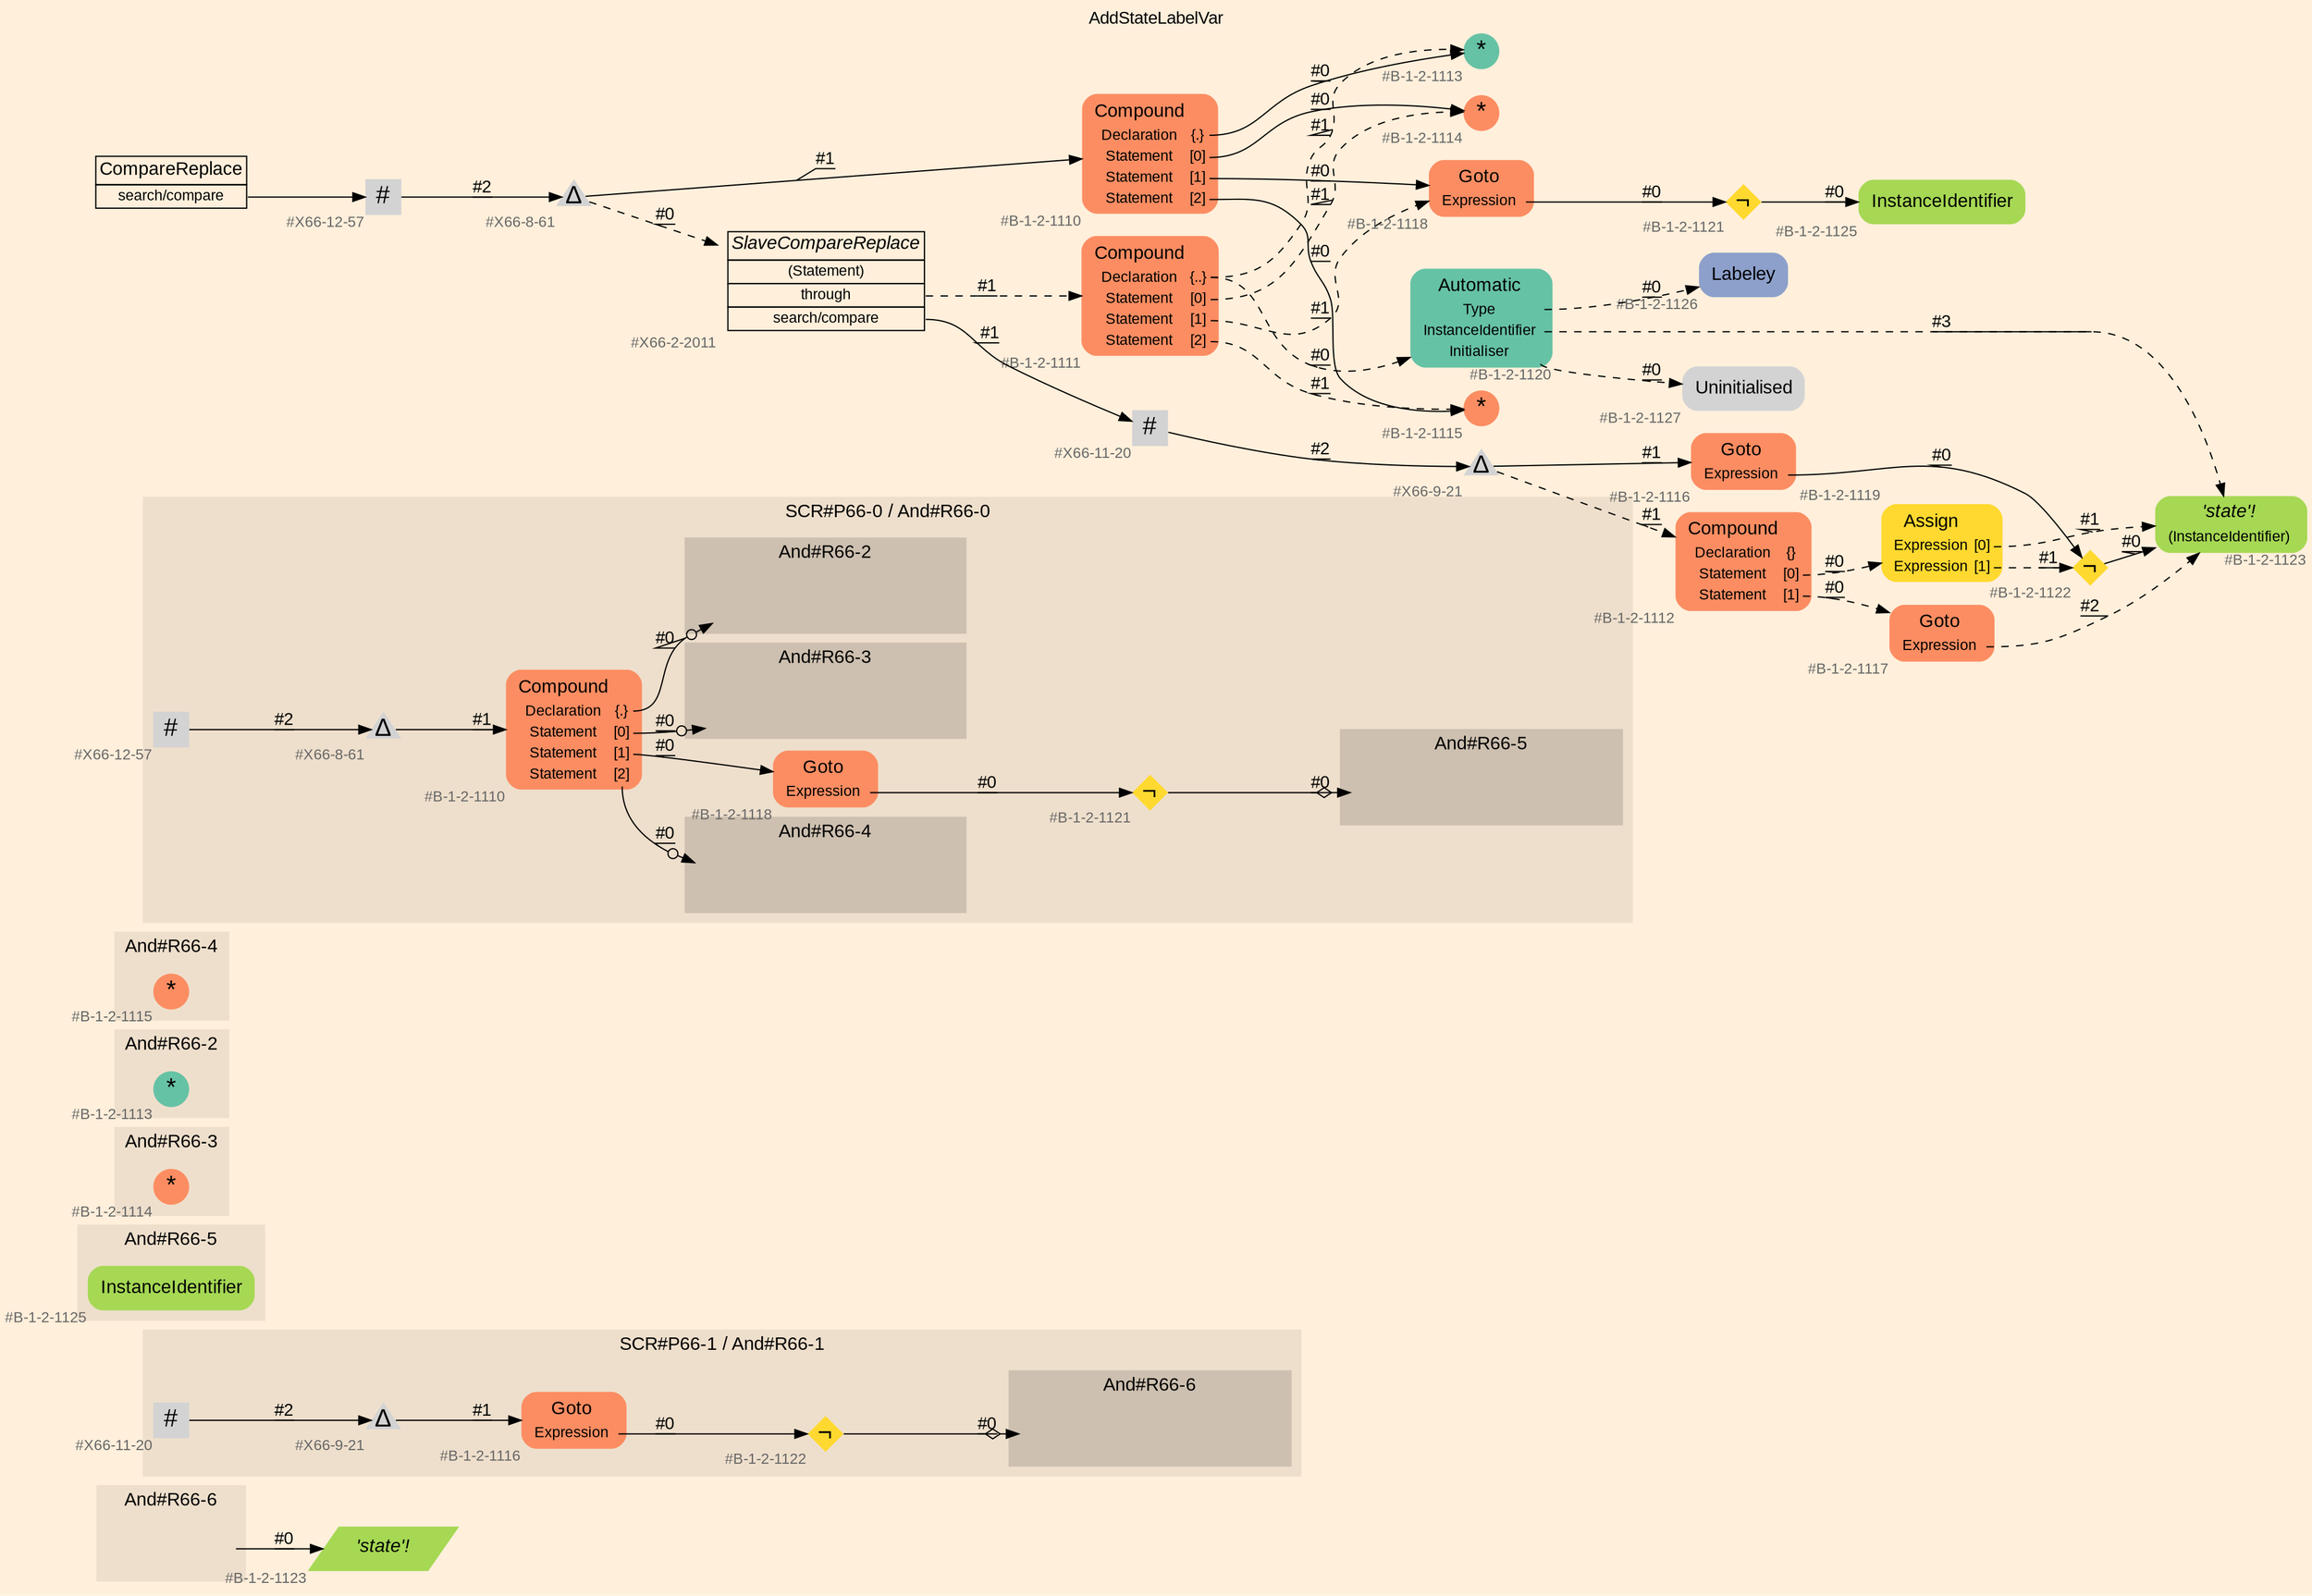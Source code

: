 digraph "AddStateLabelVar" {
label = "AddStateLabelVar"
labelloc = t
graph [
    rankdir = "LR"
    ranksep = 0.3
    bgcolor = antiquewhite1
    color = black
    fontcolor = black
    fontname = "Arial"
];
node [
    fontname = "Arial"
];
edge [
    fontname = "Arial"
];

// -------------------- figure And#R66-6 --------------------
// -------- region And#R66-6 ----------
subgraph "clusterAnd#R66-6" {
    label = "And#R66-6"
    style = "filled"
    color = antiquewhite2
    fontsize = "15"
    // -------- block And#R66-6/IRIP ----------
    "And#R66-6/IRIP" [
        fontsize = "12"
        fontcolor = grey40
        shape = "none"
        style = "invisible"
    ];
    
}

// -------- block And#R66-6/#B-1-2-1123 ----------
"And#R66-6/#B-1-2-1123" [
    fillcolor = "/set28/5"
    xlabel = "#B-1-2-1123"
    fontsize = "12"
    fontcolor = grey40
    shape = "parallelogram"
    label = <<FONT COLOR="black" POINT-SIZE="15"><I>'state'!</I></FONT>>
    style = "filled"
    penwidth = 0.0
];

"And#R66-6/IRIP" -> "And#R66-6/#B-1-2-1123" [
    label = "#0"
    decorate = true
    color = black
    fontcolor = black
];


// -------------------- figure And#R66-1 --------------------
// -------- region And#R66-1 ----------
subgraph "clusterAnd#R66-1" {
    label = "SCR#P66-1 / And#R66-1"
    style = "filled"
    color = antiquewhite2
    fontsize = "15"
    // -------- block And#R66-1/#B-1-2-1122 ----------
    "And#R66-1/#B-1-2-1122" [
        fillcolor = "/set28/6"
        xlabel = "#B-1-2-1122"
        fontsize = "12"
        fontcolor = grey40
        shape = "diamond"
        label = <<FONT COLOR="black" POINT-SIZE="20">¬</FONT>>
        style = "filled"
        penwidth = 0.0
        fixedsize = true
        width = 0.4
        height = 0.4
    ];
    
    // -------- block And#R66-1/#B-1-2-1116 ----------
    "And#R66-1/#B-1-2-1116" [
        fillcolor = "/set28/2"
        xlabel = "#B-1-2-1116"
        fontsize = "12"
        fontcolor = grey40
        shape = "plaintext"
        label = <<TABLE BORDER="0" CELLBORDER="0" CELLSPACING="0">
         <TR><TD><FONT COLOR="black" POINT-SIZE="15">Goto</FONT></TD></TR>
         <TR><TD><FONT COLOR="black" POINT-SIZE="12">Expression</FONT></TD><TD PORT="port0"></TD></TR>
        </TABLE>>
        style = "rounded,filled"
    ];
    
    // -------- block And#R66-1/#X66-11-20 ----------
    "And#R66-1/#X66-11-20" [
        xlabel = "#X66-11-20"
        fontsize = "12"
        fontcolor = grey40
        shape = "square"
        label = <<FONT COLOR="black" POINT-SIZE="20">#</FONT>>
        style = "filled"
        penwidth = 0.0
        fixedsize = true
        width = 0.4
        height = 0.4
    ];
    
    // -------- block And#R66-1/#X66-9-21 ----------
    "And#R66-1/#X66-9-21" [
        xlabel = "#X66-9-21"
        fontsize = "12"
        fontcolor = grey40
        shape = "triangle"
        label = <<FONT COLOR="black" POINT-SIZE="20">Δ</FONT>>
        style = "filled"
        penwidth = 0.0
        fixedsize = true
        width = 0.4
        height = 0.4
    ];
    
    // -------- region And#R66-1/And#R66-6 ----------
    subgraph "clusterAnd#R66-1/And#R66-6" {
        label = "And#R66-6"
        style = "filled"
        color = antiquewhite3
        fontsize = "15"
        // -------- block And#R66-1/And#R66-6/#B-1-2-1123 ----------
        "And#R66-1/And#R66-6/#B-1-2-1123" [
            fillcolor = "/set28/5"
            xlabel = "#B-1-2-1123"
            fontsize = "12"
            fontcolor = grey40
            shape = "none"
            style = "invisible"
        ];
        
    }
    
}

"And#R66-1/#B-1-2-1122" -> "And#R66-1/And#R66-6/#B-1-2-1123" [
    arrowhead="normalnoneodiamond"
    label = "#0"
    decorate = true
    color = black
    fontcolor = black
];

"And#R66-1/#B-1-2-1116":port0 -> "And#R66-1/#B-1-2-1122" [
    label = "#0"
    decorate = true
    color = black
    fontcolor = black
];

"And#R66-1/#X66-11-20" -> "And#R66-1/#X66-9-21" [
    label = "#2"
    decorate = true
    color = black
    fontcolor = black
];

"And#R66-1/#X66-9-21" -> "And#R66-1/#B-1-2-1116" [
    label = "#1"
    decorate = true
    color = black
    fontcolor = black
];


// -------------------- figure And#R66-5 --------------------
// -------- region And#R66-5 ----------
subgraph "clusterAnd#R66-5" {
    label = "And#R66-5"
    style = "filled"
    color = antiquewhite2
    fontsize = "15"
    // -------- block And#R66-5/#B-1-2-1125 ----------
    "And#R66-5/#B-1-2-1125" [
        fillcolor = "/set28/5"
        xlabel = "#B-1-2-1125"
        fontsize = "12"
        fontcolor = grey40
        shape = "plaintext"
        label = <<TABLE BORDER="0" CELLBORDER="0" CELLSPACING="0">
         <TR><TD><FONT COLOR="black" POINT-SIZE="15">InstanceIdentifier</FONT></TD></TR>
        </TABLE>>
        style = "rounded,filled"
    ];
    
}


// -------------------- figure And#R66-3 --------------------
// -------- region And#R66-3 ----------
subgraph "clusterAnd#R66-3" {
    label = "And#R66-3"
    style = "filled"
    color = antiquewhite2
    fontsize = "15"
    // -------- block And#R66-3/#B-1-2-1114 ----------
    "And#R66-3/#B-1-2-1114" [
        fillcolor = "/set28/2"
        xlabel = "#B-1-2-1114"
        fontsize = "12"
        fontcolor = grey40
        shape = "circle"
        label = <<FONT COLOR="black" POINT-SIZE="20">*</FONT>>
        style = "filled"
        penwidth = 0.0
        fixedsize = true
        width = 0.4
        height = 0.4
    ];
    
}


// -------------------- figure And#R66-2 --------------------
// -------- region And#R66-2 ----------
subgraph "clusterAnd#R66-2" {
    label = "And#R66-2"
    style = "filled"
    color = antiquewhite2
    fontsize = "15"
    // -------- block And#R66-2/#B-1-2-1113 ----------
    "And#R66-2/#B-1-2-1113" [
        fillcolor = "/set28/1"
        xlabel = "#B-1-2-1113"
        fontsize = "12"
        fontcolor = grey40
        shape = "circle"
        label = <<FONT COLOR="black" POINT-SIZE="20">*</FONT>>
        style = "filled"
        penwidth = 0.0
        fixedsize = true
        width = 0.4
        height = 0.4
    ];
    
}


// -------------------- figure And#R66-4 --------------------
// -------- region And#R66-4 ----------
subgraph "clusterAnd#R66-4" {
    label = "And#R66-4"
    style = "filled"
    color = antiquewhite2
    fontsize = "15"
    // -------- block And#R66-4/#B-1-2-1115 ----------
    "And#R66-4/#B-1-2-1115" [
        fillcolor = "/set28/2"
        xlabel = "#B-1-2-1115"
        fontsize = "12"
        fontcolor = grey40
        shape = "circle"
        label = <<FONT COLOR="black" POINT-SIZE="20">*</FONT>>
        style = "filled"
        penwidth = 0.0
        fixedsize = true
        width = 0.4
        height = 0.4
    ];
    
}


// -------------------- figure And#R66-0 --------------------
// -------- region And#R66-0 ----------
subgraph "clusterAnd#R66-0" {
    label = "SCR#P66-0 / And#R66-0"
    style = "filled"
    color = antiquewhite2
    fontsize = "15"
    // -------- block And#R66-0/#B-1-2-1110 ----------
    "And#R66-0/#B-1-2-1110" [
        fillcolor = "/set28/2"
        xlabel = "#B-1-2-1110"
        fontsize = "12"
        fontcolor = grey40
        shape = "plaintext"
        label = <<TABLE BORDER="0" CELLBORDER="0" CELLSPACING="0">
         <TR><TD><FONT COLOR="black" POINT-SIZE="15">Compound</FONT></TD></TR>
         <TR><TD><FONT COLOR="black" POINT-SIZE="12">Declaration</FONT></TD><TD PORT="port0"><FONT COLOR="black" POINT-SIZE="12">{.}</FONT></TD></TR>
         <TR><TD><FONT COLOR="black" POINT-SIZE="12">Statement</FONT></TD><TD PORT="port1"><FONT COLOR="black" POINT-SIZE="12">[0]</FONT></TD></TR>
         <TR><TD><FONT COLOR="black" POINT-SIZE="12">Statement</FONT></TD><TD PORT="port2"><FONT COLOR="black" POINT-SIZE="12">[1]</FONT></TD></TR>
         <TR><TD><FONT COLOR="black" POINT-SIZE="12">Statement</FONT></TD><TD PORT="port3"><FONT COLOR="black" POINT-SIZE="12">[2]</FONT></TD></TR>
        </TABLE>>
        style = "rounded,filled"
    ];
    
    // -------- block And#R66-0/#B-1-2-1118 ----------
    "And#R66-0/#B-1-2-1118" [
        fillcolor = "/set28/2"
        xlabel = "#B-1-2-1118"
        fontsize = "12"
        fontcolor = grey40
        shape = "plaintext"
        label = <<TABLE BORDER="0" CELLBORDER="0" CELLSPACING="0">
         <TR><TD><FONT COLOR="black" POINT-SIZE="15">Goto</FONT></TD></TR>
         <TR><TD><FONT COLOR="black" POINT-SIZE="12">Expression</FONT></TD><TD PORT="port0"></TD></TR>
        </TABLE>>
        style = "rounded,filled"
    ];
    
    // -------- block And#R66-0/#X66-8-61 ----------
    "And#R66-0/#X66-8-61" [
        xlabel = "#X66-8-61"
        fontsize = "12"
        fontcolor = grey40
        shape = "triangle"
        label = <<FONT COLOR="black" POINT-SIZE="20">Δ</FONT>>
        style = "filled"
        penwidth = 0.0
        fixedsize = true
        width = 0.4
        height = 0.4
    ];
    
    // -------- block And#R66-0/#X66-12-57 ----------
    "And#R66-0/#X66-12-57" [
        xlabel = "#X66-12-57"
        fontsize = "12"
        fontcolor = grey40
        shape = "square"
        label = <<FONT COLOR="black" POINT-SIZE="20">#</FONT>>
        style = "filled"
        penwidth = 0.0
        fixedsize = true
        width = 0.4
        height = 0.4
    ];
    
    // -------- block And#R66-0/#B-1-2-1121 ----------
    "And#R66-0/#B-1-2-1121" [
        fillcolor = "/set28/6"
        xlabel = "#B-1-2-1121"
        fontsize = "12"
        fontcolor = grey40
        shape = "diamond"
        label = <<FONT COLOR="black" POINT-SIZE="20">¬</FONT>>
        style = "filled"
        penwidth = 0.0
        fixedsize = true
        width = 0.4
        height = 0.4
    ];
    
    // -------- region And#R66-0/And#R66-2 ----------
    subgraph "clusterAnd#R66-0/And#R66-2" {
        label = "And#R66-2"
        style = "filled"
        color = antiquewhite3
        fontsize = "15"
        // -------- block And#R66-0/And#R66-2/#B-1-2-1113 ----------
        "And#R66-0/And#R66-2/#B-1-2-1113" [
            fillcolor = "/set28/1"
            xlabel = "#B-1-2-1113"
            fontsize = "12"
            fontcolor = grey40
            shape = "none"
            style = "invisible"
        ];
        
    }
    
    // -------- region And#R66-0/And#R66-3 ----------
    subgraph "clusterAnd#R66-0/And#R66-3" {
        label = "And#R66-3"
        style = "filled"
        color = antiquewhite3
        fontsize = "15"
        // -------- block And#R66-0/And#R66-3/#B-1-2-1114 ----------
        "And#R66-0/And#R66-3/#B-1-2-1114" [
            fillcolor = "/set28/2"
            xlabel = "#B-1-2-1114"
            fontsize = "12"
            fontcolor = grey40
            shape = "none"
            style = "invisible"
        ];
        
    }
    
    // -------- region And#R66-0/And#R66-4 ----------
    subgraph "clusterAnd#R66-0/And#R66-4" {
        label = "And#R66-4"
        style = "filled"
        color = antiquewhite3
        fontsize = "15"
        // -------- block And#R66-0/And#R66-4/#B-1-2-1115 ----------
        "And#R66-0/And#R66-4/#B-1-2-1115" [
            fillcolor = "/set28/2"
            xlabel = "#B-1-2-1115"
            fontsize = "12"
            fontcolor = grey40
            shape = "none"
            style = "invisible"
        ];
        
    }
    
    // -------- region And#R66-0/And#R66-5 ----------
    subgraph "clusterAnd#R66-0/And#R66-5" {
        label = "And#R66-5"
        style = "filled"
        color = antiquewhite3
        fontsize = "15"
        // -------- block And#R66-0/And#R66-5/#B-1-2-1125 ----------
        "And#R66-0/And#R66-5/#B-1-2-1125" [
            fillcolor = "/set28/5"
            xlabel = "#B-1-2-1125"
            fontsize = "12"
            fontcolor = grey40
            shape = "none"
            style = "invisible"
        ];
        
    }
    
}

"And#R66-0/#B-1-2-1110":port0 -> "And#R66-0/And#R66-2/#B-1-2-1113" [
    arrowhead="normalnoneodot"
    label = "#0"
    decorate = true
    color = black
    fontcolor = black
];

"And#R66-0/#B-1-2-1110":port1 -> "And#R66-0/And#R66-3/#B-1-2-1114" [
    arrowhead="normalnoneodot"
    label = "#0"
    decorate = true
    color = black
    fontcolor = black
];

"And#R66-0/#B-1-2-1110":port2 -> "And#R66-0/#B-1-2-1118" [
    label = "#0"
    decorate = true
    color = black
    fontcolor = black
];

"And#R66-0/#B-1-2-1110":port3 -> "And#R66-0/And#R66-4/#B-1-2-1115" [
    arrowhead="normalnoneodot"
    label = "#0"
    decorate = true
    color = black
    fontcolor = black
];

"And#R66-0/#B-1-2-1118":port0 -> "And#R66-0/#B-1-2-1121" [
    label = "#0"
    decorate = true
    color = black
    fontcolor = black
];

"And#R66-0/#X66-8-61" -> "And#R66-0/#B-1-2-1110" [
    label = "#1"
    decorate = true
    color = black
    fontcolor = black
];

"And#R66-0/#X66-12-57" -> "And#R66-0/#X66-8-61" [
    label = "#2"
    decorate = true
    color = black
    fontcolor = black
];

"And#R66-0/#B-1-2-1121" -> "And#R66-0/And#R66-5/#B-1-2-1125" [
    arrowhead="normalnoneodiamond"
    label = "#0"
    decorate = true
    color = black
    fontcolor = black
];


// -------------------- transformation figure --------------------
// -------- block CR#X66-10-66 ----------
"CR#X66-10-66" [
    fillcolor = antiquewhite1
    fontsize = "12"
    fontcolor = grey40
    shape = "plaintext"
    label = <<TABLE BORDER="0" CELLBORDER="1" CELLSPACING="0">
     <TR><TD><FONT COLOR="black" POINT-SIZE="15">CompareReplace</FONT></TD></TR>
     <TR><TD PORT="port0"><FONT COLOR="black" POINT-SIZE="12">search/compare</FONT></TD></TR>
    </TABLE>>
    style = "filled"
    color = black
];

// -------- block #X66-12-57 ----------
"#X66-12-57" [
    xlabel = "#X66-12-57"
    fontsize = "12"
    fontcolor = grey40
    shape = "square"
    label = <<FONT COLOR="black" POINT-SIZE="20">#</FONT>>
    style = "filled"
    penwidth = 0.0
    fixedsize = true
    width = 0.4
    height = 0.4
];

// -------- block #X66-8-61 ----------
"#X66-8-61" [
    xlabel = "#X66-8-61"
    fontsize = "12"
    fontcolor = grey40
    shape = "triangle"
    label = <<FONT COLOR="black" POINT-SIZE="20">Δ</FONT>>
    style = "filled"
    penwidth = 0.0
    fixedsize = true
    width = 0.4
    height = 0.4
];

// -------- block #B-1-2-1110 ----------
"#B-1-2-1110" [
    fillcolor = "/set28/2"
    xlabel = "#B-1-2-1110"
    fontsize = "12"
    fontcolor = grey40
    shape = "plaintext"
    label = <<TABLE BORDER="0" CELLBORDER="0" CELLSPACING="0">
     <TR><TD><FONT COLOR="black" POINT-SIZE="15">Compound</FONT></TD></TR>
     <TR><TD><FONT COLOR="black" POINT-SIZE="12">Declaration</FONT></TD><TD PORT="port0"><FONT COLOR="black" POINT-SIZE="12">{.}</FONT></TD></TR>
     <TR><TD><FONT COLOR="black" POINT-SIZE="12">Statement</FONT></TD><TD PORT="port1"><FONT COLOR="black" POINT-SIZE="12">[0]</FONT></TD></TR>
     <TR><TD><FONT COLOR="black" POINT-SIZE="12">Statement</FONT></TD><TD PORT="port2"><FONT COLOR="black" POINT-SIZE="12">[1]</FONT></TD></TR>
     <TR><TD><FONT COLOR="black" POINT-SIZE="12">Statement</FONT></TD><TD PORT="port3"><FONT COLOR="black" POINT-SIZE="12">[2]</FONT></TD></TR>
    </TABLE>>
    style = "rounded,filled"
];

// -------- block #B-1-2-1113 ----------
"#B-1-2-1113" [
    fillcolor = "/set28/1"
    xlabel = "#B-1-2-1113"
    fontsize = "12"
    fontcolor = grey40
    shape = "circle"
    label = <<FONT COLOR="black" POINT-SIZE="20">*</FONT>>
    style = "filled"
    penwidth = 0.0
    fixedsize = true
    width = 0.4
    height = 0.4
];

// -------- block #B-1-2-1114 ----------
"#B-1-2-1114" [
    fillcolor = "/set28/2"
    xlabel = "#B-1-2-1114"
    fontsize = "12"
    fontcolor = grey40
    shape = "circle"
    label = <<FONT COLOR="black" POINT-SIZE="20">*</FONT>>
    style = "filled"
    penwidth = 0.0
    fixedsize = true
    width = 0.4
    height = 0.4
];

// -------- block #B-1-2-1118 ----------
"#B-1-2-1118" [
    fillcolor = "/set28/2"
    xlabel = "#B-1-2-1118"
    fontsize = "12"
    fontcolor = grey40
    shape = "plaintext"
    label = <<TABLE BORDER="0" CELLBORDER="0" CELLSPACING="0">
     <TR><TD><FONT COLOR="black" POINT-SIZE="15">Goto</FONT></TD></TR>
     <TR><TD><FONT COLOR="black" POINT-SIZE="12">Expression</FONT></TD><TD PORT="port0"></TD></TR>
    </TABLE>>
    style = "rounded,filled"
];

// -------- block #B-1-2-1121 ----------
"#B-1-2-1121" [
    fillcolor = "/set28/6"
    xlabel = "#B-1-2-1121"
    fontsize = "12"
    fontcolor = grey40
    shape = "diamond"
    label = <<FONT COLOR="black" POINT-SIZE="20">¬</FONT>>
    style = "filled"
    penwidth = 0.0
    fixedsize = true
    width = 0.4
    height = 0.4
];

// -------- block #B-1-2-1125 ----------
"#B-1-2-1125" [
    fillcolor = "/set28/5"
    xlabel = "#B-1-2-1125"
    fontsize = "12"
    fontcolor = grey40
    shape = "plaintext"
    label = <<TABLE BORDER="0" CELLBORDER="0" CELLSPACING="0">
     <TR><TD><FONT COLOR="black" POINT-SIZE="15">InstanceIdentifier</FONT></TD></TR>
    </TABLE>>
    style = "rounded,filled"
];

// -------- block #B-1-2-1115 ----------
"#B-1-2-1115" [
    fillcolor = "/set28/2"
    xlabel = "#B-1-2-1115"
    fontsize = "12"
    fontcolor = grey40
    shape = "circle"
    label = <<FONT COLOR="black" POINT-SIZE="20">*</FONT>>
    style = "filled"
    penwidth = 0.0
    fixedsize = true
    width = 0.4
    height = 0.4
];

// -------- block #X66-2-2011 ----------
"#X66-2-2011" [
    fillcolor = antiquewhite1
    xlabel = "#X66-2-2011"
    fontsize = "12"
    fontcolor = grey40
    shape = "plaintext"
    label = <<TABLE BORDER="0" CELLBORDER="1" CELLSPACING="0">
     <TR><TD><FONT COLOR="black" POINT-SIZE="15"><I>SlaveCompareReplace</I></FONT></TD></TR>
     <TR><TD PORT="port0"><FONT COLOR="black" POINT-SIZE="12">(Statement)</FONT></TD></TR>
     <TR><TD PORT="port1"><FONT COLOR="black" POINT-SIZE="12">through</FONT></TD></TR>
     <TR><TD PORT="port2"><FONT COLOR="black" POINT-SIZE="12">search/compare</FONT></TD></TR>
    </TABLE>>
    style = "filled"
    color = black
];

// -------- block #B-1-2-1111 ----------
"#B-1-2-1111" [
    fillcolor = "/set28/2"
    xlabel = "#B-1-2-1111"
    fontsize = "12"
    fontcolor = grey40
    shape = "plaintext"
    label = <<TABLE BORDER="0" CELLBORDER="0" CELLSPACING="0">
     <TR><TD><FONT COLOR="black" POINT-SIZE="15">Compound</FONT></TD></TR>
     <TR><TD><FONT COLOR="black" POINT-SIZE="12">Declaration</FONT></TD><TD PORT="port0"><FONT COLOR="black" POINT-SIZE="12">{..}</FONT></TD></TR>
     <TR><TD><FONT COLOR="black" POINT-SIZE="12">Statement</FONT></TD><TD PORT="port1"><FONT COLOR="black" POINT-SIZE="12">[0]</FONT></TD></TR>
     <TR><TD><FONT COLOR="black" POINT-SIZE="12">Statement</FONT></TD><TD PORT="port2"><FONT COLOR="black" POINT-SIZE="12">[1]</FONT></TD></TR>
     <TR><TD><FONT COLOR="black" POINT-SIZE="12">Statement</FONT></TD><TD PORT="port3"><FONT COLOR="black" POINT-SIZE="12">[2]</FONT></TD></TR>
    </TABLE>>
    style = "rounded,filled"
];

// -------- block #B-1-2-1120 ----------
"#B-1-2-1120" [
    fillcolor = "/set28/1"
    xlabel = "#B-1-2-1120"
    fontsize = "12"
    fontcolor = grey40
    shape = "plaintext"
    label = <<TABLE BORDER="0" CELLBORDER="0" CELLSPACING="0">
     <TR><TD><FONT COLOR="black" POINT-SIZE="15">Automatic</FONT></TD></TR>
     <TR><TD><FONT COLOR="black" POINT-SIZE="12">Type</FONT></TD><TD PORT="port0"></TD></TR>
     <TR><TD><FONT COLOR="black" POINT-SIZE="12">InstanceIdentifier</FONT></TD><TD PORT="port1"></TD></TR>
     <TR><TD><FONT COLOR="black" POINT-SIZE="12">Initialiser</FONT></TD><TD PORT="port2"></TD></TR>
    </TABLE>>
    style = "rounded,filled"
];

// -------- block #B-1-2-1126 ----------
"#B-1-2-1126" [
    fillcolor = "/set28/3"
    xlabel = "#B-1-2-1126"
    fontsize = "12"
    fontcolor = grey40
    shape = "plaintext"
    label = <<TABLE BORDER="0" CELLBORDER="0" CELLSPACING="0">
     <TR><TD><FONT COLOR="black" POINT-SIZE="15">Labeley</FONT></TD></TR>
    </TABLE>>
    style = "rounded,filled"
];

// -------- block #B-1-2-1123 ----------
"#B-1-2-1123" [
    fillcolor = "/set28/5"
    xlabel = "#B-1-2-1123"
    fontsize = "12"
    fontcolor = grey40
    shape = "plaintext"
    label = <<TABLE BORDER="0" CELLBORDER="0" CELLSPACING="0">
     <TR><TD><FONT COLOR="black" POINT-SIZE="15"><I>'state'!</I></FONT></TD></TR>
     <TR><TD><FONT COLOR="black" POINT-SIZE="12">(InstanceIdentifier)</FONT></TD><TD PORT="port0"></TD></TR>
    </TABLE>>
    style = "rounded,filled"
];

// -------- block #B-1-2-1127 ----------
"#B-1-2-1127" [
    xlabel = "#B-1-2-1127"
    fontsize = "12"
    fontcolor = grey40
    shape = "plaintext"
    label = <<TABLE BORDER="0" CELLBORDER="0" CELLSPACING="0">
     <TR><TD><FONT COLOR="black" POINT-SIZE="15">Uninitialised</FONT></TD></TR>
    </TABLE>>
    style = "rounded,filled"
];

// -------- block #X66-11-20 ----------
"#X66-11-20" [
    xlabel = "#X66-11-20"
    fontsize = "12"
    fontcolor = grey40
    shape = "square"
    label = <<FONT COLOR="black" POINT-SIZE="20">#</FONT>>
    style = "filled"
    penwidth = 0.0
    fixedsize = true
    width = 0.4
    height = 0.4
];

// -------- block #X66-9-21 ----------
"#X66-9-21" [
    xlabel = "#X66-9-21"
    fontsize = "12"
    fontcolor = grey40
    shape = "triangle"
    label = <<FONT COLOR="black" POINT-SIZE="20">Δ</FONT>>
    style = "filled"
    penwidth = 0.0
    fixedsize = true
    width = 0.4
    height = 0.4
];

// -------- block #B-1-2-1116 ----------
"#B-1-2-1116" [
    fillcolor = "/set28/2"
    xlabel = "#B-1-2-1116"
    fontsize = "12"
    fontcolor = grey40
    shape = "plaintext"
    label = <<TABLE BORDER="0" CELLBORDER="0" CELLSPACING="0">
     <TR><TD><FONT COLOR="black" POINT-SIZE="15">Goto</FONT></TD></TR>
     <TR><TD><FONT COLOR="black" POINT-SIZE="12">Expression</FONT></TD><TD PORT="port0"></TD></TR>
    </TABLE>>
    style = "rounded,filled"
];

// -------- block #B-1-2-1122 ----------
"#B-1-2-1122" [
    fillcolor = "/set28/6"
    xlabel = "#B-1-2-1122"
    fontsize = "12"
    fontcolor = grey40
    shape = "diamond"
    label = <<FONT COLOR="black" POINT-SIZE="20">¬</FONT>>
    style = "filled"
    penwidth = 0.0
    fixedsize = true
    width = 0.4
    height = 0.4
];

// -------- block #B-1-2-1112 ----------
"#B-1-2-1112" [
    fillcolor = "/set28/2"
    xlabel = "#B-1-2-1112"
    fontsize = "12"
    fontcolor = grey40
    shape = "plaintext"
    label = <<TABLE BORDER="0" CELLBORDER="0" CELLSPACING="0">
     <TR><TD><FONT COLOR="black" POINT-SIZE="15">Compound</FONT></TD></TR>
     <TR><TD><FONT COLOR="black" POINT-SIZE="12">Declaration</FONT></TD><TD PORT="port0"><FONT COLOR="black" POINT-SIZE="12">{}</FONT></TD></TR>
     <TR><TD><FONT COLOR="black" POINT-SIZE="12">Statement</FONT></TD><TD PORT="port1"><FONT COLOR="black" POINT-SIZE="12">[0]</FONT></TD></TR>
     <TR><TD><FONT COLOR="black" POINT-SIZE="12">Statement</FONT></TD><TD PORT="port2"><FONT COLOR="black" POINT-SIZE="12">[1]</FONT></TD></TR>
    </TABLE>>
    style = "rounded,filled"
];

// -------- block #B-1-2-1119 ----------
"#B-1-2-1119" [
    fillcolor = "/set28/6"
    xlabel = "#B-1-2-1119"
    fontsize = "12"
    fontcolor = grey40
    shape = "plaintext"
    label = <<TABLE BORDER="0" CELLBORDER="0" CELLSPACING="0">
     <TR><TD><FONT COLOR="black" POINT-SIZE="15">Assign</FONT></TD></TR>
     <TR><TD><FONT COLOR="black" POINT-SIZE="12">Expression</FONT></TD><TD PORT="port0"><FONT COLOR="black" POINT-SIZE="12">[0]</FONT></TD></TR>
     <TR><TD><FONT COLOR="black" POINT-SIZE="12">Expression</FONT></TD><TD PORT="port1"><FONT COLOR="black" POINT-SIZE="12">[1]</FONT></TD></TR>
    </TABLE>>
    style = "rounded,filled"
];

// -------- block #B-1-2-1117 ----------
"#B-1-2-1117" [
    fillcolor = "/set28/2"
    xlabel = "#B-1-2-1117"
    fontsize = "12"
    fontcolor = grey40
    shape = "plaintext"
    label = <<TABLE BORDER="0" CELLBORDER="0" CELLSPACING="0">
     <TR><TD><FONT COLOR="black" POINT-SIZE="15">Goto</FONT></TD></TR>
     <TR><TD><FONT COLOR="black" POINT-SIZE="12">Expression</FONT></TD><TD PORT="port0"></TD></TR>
    </TABLE>>
    style = "rounded,filled"
];

"CR#X66-10-66":port0 -> "#X66-12-57" [
    label = ""
    decorate = true
    color = black
    fontcolor = black
];

"#X66-12-57" -> "#X66-8-61" [
    label = "#2"
    decorate = true
    color = black
    fontcolor = black
];

"#X66-8-61" -> "#B-1-2-1110" [
    label = "#1"
    decorate = true
    color = black
    fontcolor = black
];

"#X66-8-61" -> "#X66-2-2011" [
    style="dashed"
    label = "#0"
    decorate = true
    color = black
    fontcolor = black
];

"#B-1-2-1110":port0 -> "#B-1-2-1113" [
    label = "#0"
    decorate = true
    color = black
    fontcolor = black
];

"#B-1-2-1110":port1 -> "#B-1-2-1114" [
    label = "#0"
    decorate = true
    color = black
    fontcolor = black
];

"#B-1-2-1110":port2 -> "#B-1-2-1118" [
    label = "#0"
    decorate = true
    color = black
    fontcolor = black
];

"#B-1-2-1110":port3 -> "#B-1-2-1115" [
    label = "#0"
    decorate = true
    color = black
    fontcolor = black
];

"#B-1-2-1118":port0 -> "#B-1-2-1121" [
    label = "#0"
    decorate = true
    color = black
    fontcolor = black
];

"#B-1-2-1121" -> "#B-1-2-1125" [
    label = "#0"
    decorate = true
    color = black
    fontcolor = black
];

"#X66-2-2011":port1 -> "#B-1-2-1111" [
    style="dashed"
    label = "#1"
    decorate = true
    color = black
    fontcolor = black
];

"#X66-2-2011":port2 -> "#X66-11-20" [
    label = " #1"
    decorate = true
    color = black
    fontcolor = black
];

"#B-1-2-1111":port0 -> "#B-1-2-1120" [
    style="dashed"
    label = "#0"
    decorate = true
    color = black
    fontcolor = black
];

"#B-1-2-1111":port0 -> "#B-1-2-1113" [
    style="dashed"
    label = "#1"
    decorate = true
    color = black
    fontcolor = black
];

"#B-1-2-1111":port1 -> "#B-1-2-1114" [
    style="dashed"
    label = "#1"
    decorate = true
    color = black
    fontcolor = black
];

"#B-1-2-1111":port2 -> "#B-1-2-1118" [
    style="dashed"
    label = "#1"
    decorate = true
    color = black
    fontcolor = black
];

"#B-1-2-1111":port3 -> "#B-1-2-1115" [
    style="dashed"
    label = "#1"
    decorate = true
    color = black
    fontcolor = black
];

"#B-1-2-1120":port0 -> "#B-1-2-1126" [
    style="dashed"
    label = "#0"
    decorate = true
    color = black
    fontcolor = black
];

"#B-1-2-1120":port1 -> "#B-1-2-1123" [
    style="dashed"
    label = "#3"
    decorate = true
    color = black
    fontcolor = black
];

"#B-1-2-1120":port2 -> "#B-1-2-1127" [
    style="dashed"
    label = "#0"
    decorate = true
    color = black
    fontcolor = black
];

"#X66-11-20" -> "#X66-9-21" [
    label = "#2"
    decorate = true
    color = black
    fontcolor = black
];

"#X66-9-21" -> "#B-1-2-1116" [
    label = "#1"
    decorate = true
    color = black
    fontcolor = black
];

"#X66-9-21" -> "#B-1-2-1112" [
    style="dashed"
    label = "#1"
    decorate = true
    color = black
    fontcolor = black
];

"#B-1-2-1116":port0 -> "#B-1-2-1122" [
    label = "#0"
    decorate = true
    color = black
    fontcolor = black
];

"#B-1-2-1122" -> "#B-1-2-1123" [
    label = "#0"
    decorate = true
    color = black
    fontcolor = black
];

"#B-1-2-1112":port1 -> "#B-1-2-1119" [
    style="dashed"
    label = "#0"
    decorate = true
    color = black
    fontcolor = black
];

"#B-1-2-1112":port2 -> "#B-1-2-1117" [
    style="dashed"
    label = "#0"
    decorate = true
    color = black
    fontcolor = black
];

"#B-1-2-1119":port0 -> "#B-1-2-1123" [
    style="dashed"
    label = "#1"
    decorate = true
    color = black
    fontcolor = black
];

"#B-1-2-1119":port1 -> "#B-1-2-1122" [
    style="dashed"
    label = "#1"
    decorate = true
    color = black
    fontcolor = black
];

"#B-1-2-1117":port0 -> "#B-1-2-1123" [
    style="dashed"
    label = "#2"
    decorate = true
    color = black
    fontcolor = black
];


}
